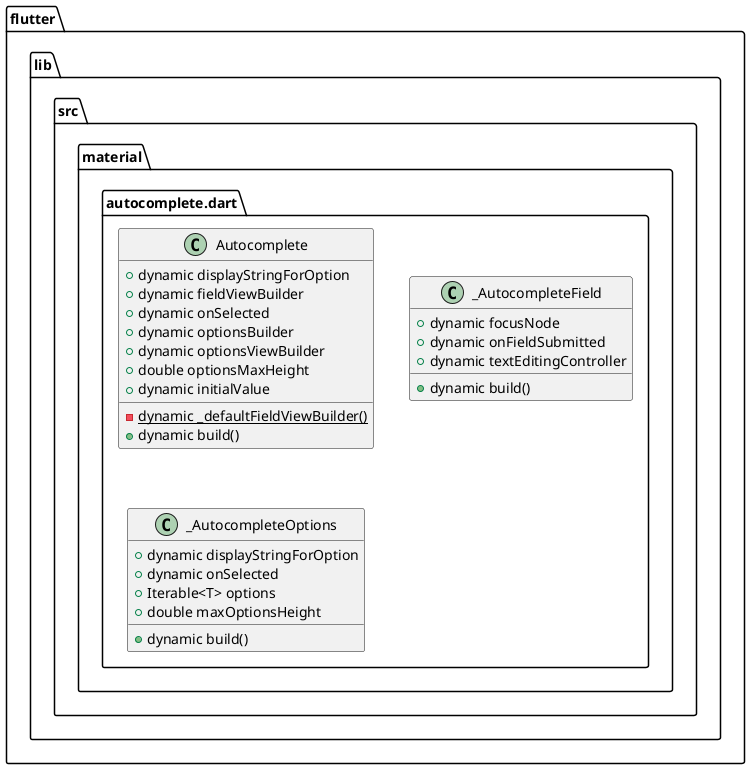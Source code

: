 @startuml
set namespaceSeparator ::

class "flutter::lib::src::material::autocomplete.dart::Autocomplete" {
  +dynamic displayStringForOption
  +dynamic fieldViewBuilder
  +dynamic onSelected
  +dynamic optionsBuilder
  +dynamic optionsViewBuilder
  +double optionsMaxHeight
  +dynamic initialValue
  {static} -dynamic _defaultFieldViewBuilder()
  +dynamic build()
}

class "flutter::lib::src::material::autocomplete.dart::_AutocompleteField" {
  +dynamic focusNode
  +dynamic onFieldSubmitted
  +dynamic textEditingController
  +dynamic build()
}

class "flutter::lib::src::material::autocomplete.dart::_AutocompleteOptions" {
  +dynamic displayStringForOption
  +dynamic onSelected
  +Iterable<T> options
  +double maxOptionsHeight
  +dynamic build()
}


@enduml